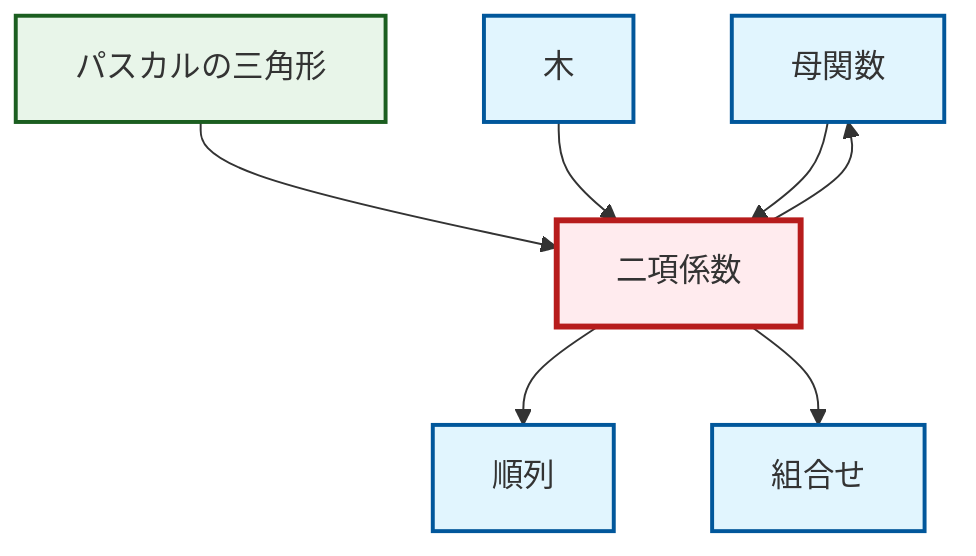 graph TD
    classDef definition fill:#e1f5fe,stroke:#01579b,stroke-width:2px
    classDef theorem fill:#f3e5f5,stroke:#4a148c,stroke-width:2px
    classDef axiom fill:#fff3e0,stroke:#e65100,stroke-width:2px
    classDef example fill:#e8f5e9,stroke:#1b5e20,stroke-width:2px
    classDef current fill:#ffebee,stroke:#b71c1c,stroke-width:3px
    def-generating-function["母関数"]:::definition
    def-permutation["順列"]:::definition
    def-combination["組合せ"]:::definition
    ex-pascals-triangle["パスカルの三角形"]:::example
    def-binomial-coefficient["二項係数"]:::definition
    def-tree["木"]:::definition
    def-binomial-coefficient --> def-generating-function
    ex-pascals-triangle --> def-binomial-coefficient
    def-tree --> def-binomial-coefficient
    def-binomial-coefficient --> def-permutation
    def-generating-function --> def-binomial-coefficient
    def-binomial-coefficient --> def-combination
    class def-binomial-coefficient current